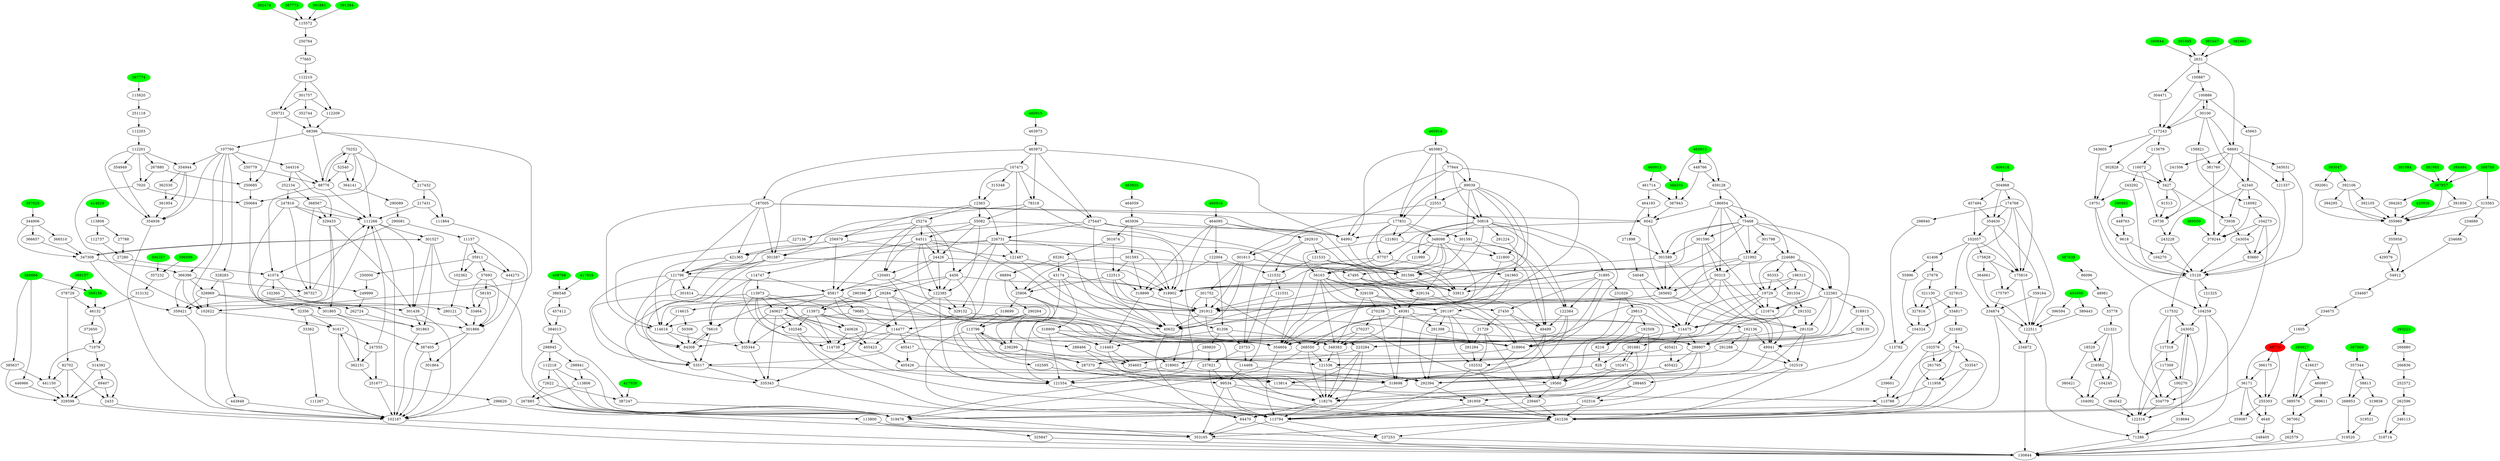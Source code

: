 digraph G  {
    417920 [color=green, style=filled];
392462 [color=green, style=filled];
387857 [color=green, style=filled];
406418 [color=green, style=filled];
389500 [color=green, style=filled];
392474 [color=green, style=filled];
387869 [color=green, style=filled];
389156 [color=green, style=filled];
389157 [color=green, style=filled];
389927 [color=green, style=filled];
409768 [color=green, style=filled];
391984 [color=green, style=filled];
391985 [color=green, style=filled];
394484 [color=green, style=filled];
388666 [color=green, style=filled];
390844 [color=green, style=filled];
387773 [color=green, style=filled];
387774 [color=green, style=filled];
463935 [color=green, style=filled];
396098 [color=green, style=filled];
368709 [color=green, style=filled];
391881 [color=green, style=filled];
391885 [color=green, style=filled];
393047 [color=green, style=filled];
391384 [color=green, style=filled];
404900 [color=green, style=filled];
394357 [color=green, style=filled];
391647 [color=green, style=filled];
390882 [color=green, style=filled];
293223 [color=green, style=filled];
388201 [color=green, style=filled];
49770 [color=red, style=filled];
387820 [color=green, style=filled];
460912 [color=green, style=filled];
460913 [color=green, style=filled];
460914 [color=green, style=filled];
460915 [color=green, style=filled];
460916 [color=green, style=filled];
420926 [color=green, style=filled];
414629 [color=green, style=filled];
417916 [color=green, style=filled];
387838 [color=green, style=filled];
417920 -> 387247;
392462 -> 2631;
387857 -> 355960;
387857 -> 391856;
387857 -> 394263;
406418 -> 304968;
417916 -> 386548;
394263 -> 355960;
392474 -> 115572;
387869 -> 357344;
115572 -> 250764;
250764 -> 77665;
391984 -> 387857;
389156 -> 46132;
404900 -> 396594;
404900 -> 389443;
389157 -> 378729;
389157 -> 389156;
414629 -> 113808;
113808 -> 112737;
113808 -> 27788;
27788 -> 27280;
27280 -> 41074;
389927 -> 389576;
389927 -> 416637;
391856 -> 355960;
112737 -> 27280;
409768 -> 386548;
391985 -> 387857;
41074 -> 102360;
41074 -> 33464;
41074 -> 301866;
41074 -> 249999;
249999 -> 262724;
102360 -> 280121;
301866 -> 301864;
301866 -> 387405;
460916 -> 464095;
301864 -> 102167;
102167 -> 130844;
420926 -> 355960;
387247 -> 353165;
353165 -> 130844;
304968 -> 175816;
304968 -> 174768;
304968 -> 457494;
304968 -> 354630;
457494 -> 102057;
457494 -> 354630;
102057 -> 175816;
102057 -> 175828;
102057 -> 41406;
102057 -> 327815;
327815 -> 327816;
327815 -> 334817;
327816 -> 104324;
104324 -> 113782;
77665 -> 112210;
174768 -> 175816;
174768 -> 234874;
174768 -> 298940;
174768 -> 354630;
174768 -> 122511;
122511 -> 234872;
122511 -> 71286;
298940 -> 113782;
71286 -> 130844;
175816 -> 175797;
175816 -> 122511;
396594 -> 122511;
46132 -> 372650;
46132 -> 71079;
71079 -> 314392;
71079 -> 441150;
314392 -> 2433;
314392 -> 329598;
314392 -> 69407;
2433 -> 102167;
329598 -> 130844;
69407 -> 2433;
69407 -> 329598;
372650 -> 71079;
441150 -> 329598;
175797 -> 234874;
33464 -> 301866;
280121 -> 301866;
386548 -> 457412;
386548 -> 384013;
384013 -> 298945;
384013 -> 387247;
457412 -> 384013;
387774 -> 115820;
387820 -> 344906;
388666 -> 389156;
388666 -> 385637;
388666 -> 446966;
113782 -> 241236;
391647 -> 2631;
390844 -> 2631;
387773 -> 115572;
41406 -> 55996;
41406 -> 27678;
27678 -> 327816;
27678 -> 321130;
55996 -> 104324;
463935 -> 464059;
464059 -> 463936;
463936 -> 301593;
463936 -> 301674;
463936 -> 64991;
301593 -> 122513;
301593 -> 301586;
301593 -> 318899;
301593 -> 25806;
122513 -> 291912;
122513 -> 40632;
122513 -> 318899;
122513 -> 25806;
301586 -> 291912;
301586 -> 33913;
301674 -> 122513;
301674 -> 65261;
291912 -> 40632;
291912 -> 118276;
118276 -> 113794;
118276 -> 64470;
113794 -> 237253;
113794 -> 353165;
368709 -> 387857;
368709 -> 315563;
315563 -> 355960;
315563 -> 234689;
298945 -> 112218;
298945 -> 319476;
298945 -> 298941;
318899 -> 291912;
318899 -> 114463;
114463 -> 354603;
114463 -> 118276;
354603 -> 113814;
113814 -> 291959;
378729 -> 46132;
378729 -> 82702;
82702 -> 2433;
82702 -> 441150;
82702 -> 329598;
40632 -> 64470;
319476 -> 325847;
325847 -> 130844;
464095 -> 318899;
464095 -> 122004;
464095 -> 81206;
464095 -> 292910;
464095 -> 64991;
122004 -> 318899;
122004 -> 121532;
122004 -> 81206;
292910 -> 23753;
292910 -> 301586;
292910 -> 121532;
292910 -> 121533;
81206 -> 23753;
81206 -> 348383;
81206 -> 289820;
81206 -> 114463;
289820 -> 354603;
289820 -> 237621;
237621 -> 113794;
237621 -> 99534;
391881 -> 115572;
33913 -> 40632;
64991 -> 33913;
121532 -> 23753;
121532 -> 121531;
121531 -> 291912;
121531 -> 114469;
114469 -> 318698;
114469 -> 99534;
416637 -> 389576;
416637 -> 460987;
460987 -> 389576;
460987 -> 389611;
298941 -> 319476;
298941 -> 113806;
113806 -> 319476;
113806 -> 267885;
65261 -> 68894;
65261 -> 43174;
65261 -> 318902;
68894 -> 290264;
68894 -> 25806;
391384 -> 115572;
43174 -> 318904;
43174 -> 121554;
43174 -> 318909;
43174 -> 25806;
43174 -> 318902;
267885 -> 113800;
267885 -> 319476;
267885 -> 353165;
113800 -> 237253;
113800 -> 353165;
318902 -> 318903;
318903 -> 121554;
318903 -> 118276;
318904 -> 318698;
318904 -> 318903;
318909 -> 318904;
318909 -> 121554;
318909 -> 318903;
318909 -> 114463;
121533 -> 33913;
121533 -> 301586;
121533 -> 121532;
234689 -> 234688;
234688 -> 54912;
54912 -> 234687;
234687 -> 234675;
234675 -> 11605;
396098 -> 357232;
460912 -> 459128;
460912 -> 388201;
460912 -> 448766;
387838 -> 86096;
355960 -> 355958;
446966 -> 329598;
389443 -> 122511;
262724 -> 301863;
301863 -> 102167;
237253 -> 130844;
354630 -> 175816;
354630 -> 102057;
354630 -> 359164;
389500 -> 379244;
115820 -> 251118;
2631 -> 304471;
2631 -> 68691;
2631 -> 100887;
393047 -> 392106;
393047 -> 392061;
100887 -> 117243;
100887 -> 100886;
100886 -> 117243;
100886 -> 30100;
100886 -> 45663;
30100 -> 68691;
30100 -> 117243;
30100 -> 42340;
30100 -> 158821;
30100 -> 100886;
392061 -> 355960;
392106 -> 355960;
392106 -> 392105;
392106 -> 394295;
392105 -> 355960;
394295 -> 355960;
348383 -> 121536;
348383 -> 118276;
121536 -> 292394;
121536 -> 118276;
292394 -> 291959;
389576 -> 367062;
367062 -> 262579;
262579 -> 130844;
23753 -> 114469;
23753 -> 237621;
344906 -> 366657;
344906 -> 347308;
344906 -> 366510;
347308 -> 366386;
347308 -> 359421;
347308 -> 301527;
301527 -> 319476;
301527 -> 347308;
301527 -> 301438;
301527 -> 301863;
359421 -> 102167;
301438 -> 102167;
301438 -> 301863;
366510 -> 347308;
366386 -> 328969;
366386 -> 359421;
366386 -> 102622;
366386 -> 367327;
328969 -> 102622;
328969 -> 301865;
328969 -> 359421;
328969 -> 301438;
301865 -> 387405;
301865 -> 301863;
367327 -> 111266;
367327 -> 359421;
111266 -> 301527;
111266 -> 301438;
111266 -> 102167;
366657 -> 347308;
391885 -> 2631;
387405 -> 301864;
387405 -> 102167;
25806 -> 318699;
25806 -> 223284;
25806 -> 238299;
25806 -> 114463;
389611 -> 367062;
223284 -> 287370;
223284 -> 118276;
223284 -> 113814;
223284 -> 64470;
287370 -> 241236;
287370 -> 113814;
99534 -> 241236;
99534 -> 113794;
99534 -> 113788;
99534 -> 353165;
359164 -> 234874;
359164 -> 122511;
86096 -> 48981;
234872 -> 130844;
112210 -> 250721;
112210 -> 301757;
112210 -> 112209;
301757 -> 352744;
301757 -> 250721;
301757 -> 112209;
334817 -> 321682;
334817 -> 104324;
321682 -> 102576;
321682 -> 744;
460913 -> 388201;
460913 -> 461714;
461714 -> 464193;
461714 -> 387943;
318699 -> 318698;
318699 -> 113796;
113796 -> 287370;
113796 -> 238299;
113796 -> 113794;
113796 -> 102595;
102576 -> 261795;
102576 -> 111958;
111958 -> 241236;
111958 -> 113788;
261795 -> 241236;
464193 -> 6042;
464193 -> 271898;
6042 -> 265692;
6042 -> 301589;
6042 -> 64991;
301589 -> 301586;
301589 -> 265692;
301589 -> 49941;
49941 -> 318698;
49941 -> 102519;
271898 -> 54048;
271898 -> 301589;
54048 -> 192136;
54048 -> 265692;
192136 -> 291288;
192136 -> 223284;
192136 -> 49941;
192136 -> 113814;
291288 -> 287370;
291288 -> 102519;
102595 -> 99534;
102519 -> 113794;
102519 -> 241236;
112209 -> 68396;
68396 -> 88776;
68396 -> 107760;
68396 -> 250684;
68396 -> 102622;
357232 -> 313132;
313132 -> 46132;
250684 -> 262724;
88776 -> 111266;
88776 -> 70252;
88776 -> 41074;
379244 -> 117532;
117532 -> 334779;
117532 -> 243052;
117532 -> 117318;
70252 -> 217432;
70252 -> 88776;
70252 -> 111266;
70252 -> 52540;
70252 -> 364141;
217432 -> 111864;
217432 -> 217431;
217431 -> 111864;
217431 -> 111266;
334779 -> 122316;
52540 -> 88776;
52540 -> 364141;
117318 -> 122316;
117318 -> 117309;
117309 -> 122316;
117309 -> 100270;
100270 -> 334779;
100270 -> 243052;
100270 -> 318694;
122316 -> 71286;
111864 -> 102167;
121554 -> 64470;
68691 -> 381760;
68691 -> 121337;
68691 -> 241506;
68691 -> 19738;
68691 -> 345031;
19738 -> 243228;
121337 -> 15120;
15120 -> 104259;
15120 -> 334779;
15120 -> 121325;
364141 -> 290089;
243228 -> 15120;
243228 -> 104270;
290089 -> 290081;
290081 -> 41074;
290081 -> 11157;
11157 -> 444273;
11157 -> 102362;
11157 -> 35911;
744 -> 241236;
744 -> 261795;
744 -> 113788;
744 -> 111958;
744 -> 333547;
102362 -> 280121;
333547 -> 241236;
333547 -> 111958;
345031 -> 15120;
345031 -> 121337;
381760 -> 379244;
104259 -> 334779;
104259 -> 243052;
104259 -> 71286;
35911 -> 250000;
35911 -> 444273;
35911 -> 102362;
35911 -> 57693;
250000 -> 249999;
390882 -> 9618;
390882 -> 448763;
9618 -> 15120;
9618 -> 104270;
104270 -> 15120;
241236 -> 237253;
241236 -> 353165;
175828 -> 175816;
175828 -> 175797;
175828 -> 364661;
394357 -> 357232;
48981 -> 33778;
460914 -> 463983;
385637 -> 441150;
385637 -> 329598;
11605 -> 49770;
321130 -> 327816;
321130 -> 239601;
321130 -> 334817;
444273 -> 301866;
64470 -> 130844;
64470 -> 353165;
304471 -> 117243;
290264 -> 288466;
290264 -> 238299;
290264 -> 113796;
288466 -> 354603;
288466 -> 113814;
112218 -> 319476;
112218 -> 72622;
112218 -> 113806;
72622 -> 267885;
72622 -> 387247;
238299 -> 287370;
238299 -> 354603;
238299 -> 113796;
265692 -> 291912;
265692 -> 40632;
265692 -> 49941;
57693 -> 33464;
57693 -> 58193;
57693 -> 301866;
58193 -> 33464;
58193 -> 301866;
102622 -> 91617;
102622 -> 111266;
250721 -> 68396;
250721 -> 250685;
250685 -> 250684;
45663 -> 42340;
357344 -> 268953;
357344 -> 58813;
268953 -> 319520;
319520 -> 130844;
58813 -> 268953;
58813 -> 319838;
319838 -> 319521;
319521 -> 319520;
91617 -> 247555;
91617 -> 102167;
247555 -> 111266;
247555 -> 251677;
247555 -> 362151;
251677 -> 298620;
251677 -> 102167;
113788 -> 241236;
362151 -> 91617;
362151 -> 251677;
241506 -> 3427;
448763 -> 9618;
3427 -> 91513;
3427 -> 73938;
3427 -> 19738;
73938 -> 379244;
73938 -> 243054;
251118 -> 112203;
112203 -> 112201;
112201 -> 267880;
112201 -> 354936;
112201 -> 354944;
112201 -> 7020;
112201 -> 354949;
354944 -> 354936;
354944 -> 362530;
354944 -> 361954;
354949 -> 354936;
7020 -> 250684;
7020 -> 102622;
267880 -> 7020;
267880 -> 250685;
362530 -> 361954;
354936 -> 102167;
361954 -> 354936;
42340 -> 243228;
42340 -> 73938;
42340 -> 83660;
42340 -> 116092;
298620 -> 319476;
298620 -> 102167;
83660 -> 15120;
158821 -> 381760;
158821 -> 116092;
318694 -> 71286;
387943 -> 6042;
293223 -> 266880;
266880 -> 266836;
266836 -> 252572;
252572 -> 262596;
262596 -> 246113;
262596 -> 318714;
234874 -> 234872;
234874 -> 319476;
234874 -> 122511;
246113 -> 318714;
352744 -> 68396;
388201 -> 387943;
318698 -> 118276;
49770 -> 366175;
49770 -> 36171;
49770 -> 255303;
255303 -> 4648;
255303 -> 359087;
4648 -> 248405;
359087 -> 130844;
364661 -> 122511;
36171 -> 4648;
36171 -> 359087;
36171 -> 319476;
36171 -> 255303;
243052 -> 122316;
243052 -> 117318;
243052 -> 100270;
121325 -> 104259;
243054 -> 15120;
243054 -> 83660;
463983 -> 77944;
463983 -> 22553;
463983 -> 64991;
463983 -> 177831;
463983 -> 89039;
459128 -> 186954;
459128 -> 75468;
177831 -> 348098;
177831 -> 121801;
177831 -> 57707;
177831 -> 301613;
177831 -> 301591;
177831 -> 33913;
301591 -> 121800;
301591 -> 301586;
301591 -> 49499;
22553 -> 121801;
22553 -> 50818;
22553 -> 301613;
50818 -> 348098;
50818 -> 121990;
50818 -> 57707;
50818 -> 122384;
50818 -> 291224;
50818 -> 318902;
50818 -> 31895;
50818 -> 318904;
121990 -> 56163;
122384 -> 318904;
122384 -> 121554;
122384 -> 49499;
31895 -> 318904;
31895 -> 122384;
31895 -> 27450;
31895 -> 231029;
31895 -> 318902;
291224 -> 241965;
301613 -> 301752;
301613 -> 291912;
301613 -> 40632;
301613 -> 329134;
301613 -> 47495;
47495 -> 318904;
47495 -> 49381;
47495 -> 329134;
241965 -> 354604;
241965 -> 291197;
354604 -> 113794;
329134 -> 318904;
329134 -> 49381;
301752 -> 291912;
301752 -> 319476;
301752 -> 268550;
268550 -> 121536;
268550 -> 319476;
268550 -> 118276;
27450 -> 19560;
27450 -> 21729;
27450 -> 49499;
348098 -> 56163;
348098 -> 121990;
348098 -> 47495;
348098 -> 354604;
348098 -> 329134;
348098 -> 122384;
348098 -> 318902;
121800 -> 291912;
121800 -> 49499;
121801 -> 121800;
121801 -> 56163;
186954 -> 121992;
186954 -> 50315;
186954 -> 75468;
186954 -> 224680;
186954 -> 301590;
186954 -> 6042;
121992 -> 291912;
121992 -> 19729;
121992 -> 50315;
121992 -> 265692;
50315 -> 291328;
50315 -> 121674;
50315 -> 114475;
50315 -> 265692;
50315 -> 348383;
291328 -> 292394;
291328 -> 288807;
291328 -> 102519;
19729 -> 291332;
19729 -> 121674;
19729 -> 114475;
19729 -> 354604;
19729 -> 348383;
291332 -> 291328;
291332 -> 354604;
291332 -> 288807;
301590 -> 291328;
301590 -> 121674;
301590 -> 50315;
301590 -> 301589;
288807 -> 288465;
288807 -> 292394;
288807 -> 405422;
224680 -> 95333;
224680 -> 121674;
224680 -> 122383;
224680 -> 19729;
224680 -> 318902;
224680 -> 196313;
122383 -> 291328;
122383 -> 318913;
122383 -> 121674;
122383 -> 114475;
122383 -> 121554;
122383 -> 348383;
114475 -> 121536;
114475 -> 405421;
114475 -> 288807;
405421 -> 121536;
405421 -> 405422;
405422 -> 292394;
366175 -> 36171;
366175 -> 255303;
318913 -> 318904;
318913 -> 329130;
318913 -> 49941;
329130 -> 318904;
329130 -> 49941;
121674 -> 114475;
121674 -> 49941;
75468 -> 301590;
75468 -> 301798;
75468 -> 121992;
75468 -> 122383;
75468 -> 301589;
75468 -> 318902;
75468 -> 318904;
75468 -> 33913;
89039 -> 50818;
89039 -> 177831;
89039 -> 121800;
89039 -> 301586;
89039 -> 22553;
89039 -> 301591;
89039 -> 33913;
288465 -> 102516;
288465 -> 291959;
394484 -> 387857;
248405 -> 130844;
196313 -> 19729;
196313 -> 291334;
196313 -> 318902;
196313 -> 122383;
291334 -> 291332;
49499 -> 318698;
49499 -> 102532;
102532 -> 113794;
102532 -> 241236;
95333 -> 19729;
95333 -> 291334;
21729 -> 102532;
21729 -> 239467;
21729 -> 291284;
57707 -> 56163;
57707 -> 354604;
57707 -> 241965;
56163 -> 49381;
56163 -> 329159;
56163 -> 114475;
56163 -> 354604;
56163 -> 49499;
56163 -> 291197;
56163 -> 348383;
49381 -> 318698;
49381 -> 114475;
49381 -> 291398;
49381 -> 268550;
49381 -> 348383;
291398 -> 292394;
291398 -> 288807;
301798 -> 224680;
301798 -> 121992;
329159 -> 27450;
329159 -> 114475;
329159 -> 270238;
329159 -> 348383;
19560 -> 239467;
19560 -> 118276;
270238 -> 318698;
270238 -> 114475;
270238 -> 270237;
239467 -> 113794;
239467 -> 241236;
270237 -> 19560;
270237 -> 268550;
270237 -> 348383;
107760 -> 354944;
107760 -> 250779;
107760 -> 366386;
107760 -> 354936;
107760 -> 328283;
107760 -> 344316;
107760 -> 102622;
328283 -> 443848;
328283 -> 328969;
102516 -> 113794;
102516 -> 241236;
250779 -> 88776;
250779 -> 250685;
443848 -> 102167;
116092 -> 104273;
116092 -> 379244;
239601 -> 113788;
104273 -> 379244;
104273 -> 83660;
104273 -> 319476;
104273 -> 243054;
33778 -> 121321;
121321 -> 18529;
121321 -> 104245;
121321 -> 216502;
18529 -> 380421;
18529 -> 216502;
380421 -> 104092;
216502 -> 104092;
216502 -> 104245;
216502 -> 364542;
104092 -> 122316;
364542 -> 122316;
460915 -> 463973;
463973 -> 463972;
463972 -> 275447;
463972 -> 64991;
463972 -> 187005;
463972 -> 78318;
463972 -> 107471;
291959 -> 113794;
291959 -> 241236;
231029 -> 19560;
231029 -> 29813;
78318 -> 33913;
78318 -> 55082;
78318 -> 301587;
55082 -> 122385;
55082 -> 24426;
55082 -> 256979;
55082 -> 318902;
55082 -> 64511;
29813 -> 19560;
29813 -> 301681;
29813 -> 192509;
29813 -> 8216;
448766 -> 459128;
448766 -> 387943;
77944 -> 40632;
77944 -> 50818;
77944 -> 64991;
77944 -> 177831;
77944 -> 89039;
117243 -> 302828;
117243 -> 343605;
117243 -> 113679;
64511 -> 24426;
64511 -> 120491;
64511 -> 329132;
64511 -> 122385;
64511 -> 318902;
64511 -> 318904;
64511 -> 114747;
113679 -> 116072;
113679 -> 3427;
122385 -> 329132;
122385 -> 121554;
122385 -> 84308;
301587 -> 84308;
301587 -> 301586;
301587 -> 121796;
301587 -> 53517;
301587 -> 301614;
53517 -> 318698;
53517 -> 335343;
8216 -> 828;
192509 -> 8216;
192509 -> 301681;
192509 -> 319476;
120491 -> 122385;
120491 -> 121554;
120491 -> 85817;
329132 -> 318904;
329132 -> 53517;
301614 -> 291912;
301614 -> 53517;
343605 -> 19751;
19751 -> 15120;
19751 -> 104259;
84308 -> 76610;
84308 -> 53517;
76610 -> 84308;
76610 -> 53517;
187005 -> 121796;
187005 -> 301587;
187005 -> 421365;
187005 -> 114616;
187005 -> 6042;
187005 -> 64991;
114747 -> 85817;
114747 -> 76610;
114747 -> 354604;
114747 -> 113973;
121796 -> 40632;
121796 -> 291912;
121796 -> 84308;
121796 -> 53517;
121796 -> 301614;
116072 -> 19738;
116072 -> 3427;
116072 -> 243292;
113973 -> 114738;
113973 -> 354604;
113973 -> 102546;
113973 -> 335343;
113973 -> 335344;
113973 -> 240626;
113973 -> 240627;
102546 -> 113794;
102546 -> 241236;
114738 -> 292394;
104245 -> 104092;
243292 -> 15120;
243292 -> 19751;
240627 -> 102546;
240627 -> 114738;
240627 -> 405423;
240627 -> 335344;
240627 -> 240626;
240627 -> 335343;
107471 -> 12363;
107471 -> 78318;
107471 -> 121487;
107471 -> 301587;
107471 -> 315348;
107471 -> 275447;
121487 -> 40632;
121487 -> 291912;
121487 -> 114477;
114477 -> 121536;
114477 -> 405417;
114477 -> 114738;
114477 -> 405423;
405417 -> 121536;
405417 -> 405426;
405423 -> 405426;
275447 -> 40632;
275447 -> 33913;
275447 -> 301586;
275447 -> 226731;
275447 -> 301587;
12363 -> 55082;
12363 -> 25274;
12363 -> 256979;
12363 -> 226731;
291284 -> 102532;
828 -> 318698;
828 -> 102516;
24426 -> 122385;
24426 -> 120491;
24426 -> 318902;
24426 -> 85817;
226731 -> 121796;
226731 -> 4456;
226731 -> 329132;
226731 -> 121487;
226731 -> 421365;
226731 -> 318902;
226731 -> 40632;
4456 -> 122385;
4456 -> 121554;
4456 -> 29284;
4456 -> 290398;
4456 -> 318902;
29284 -> 76610;
29284 -> 354604;
29284 -> 114477;
29284 -> 113972;
29284 -> 114615;
29284 -> 348383;
318714 -> 130844;
290398 -> 113972;
302828 -> 3427;
302828 -> 19751;
85817 -> 76610;
85817 -> 79685;
85817 -> 114477;
85817 -> 240627;
85817 -> 114616;
85817 -> 348383;
79685 -> 114616;
79685 -> 114477;
79685 -> 348383;
405426 -> 292394;
335343 -> 113794;
335344 -> 335343;
301681 -> 118276;
301681 -> 828;
301681 -> 102471;
102471 -> 19560;
102471 -> 301681;
102471 -> 118276;
240626 -> 114738;
240626 -> 354604;
240626 -> 405423;
256979 -> 85817;
256979 -> 121796;
256979 -> 421365;
256979 -> 121487;
315348 -> 12363;
113972 -> 114738;
113972 -> 354604;
113972 -> 102546;
113972 -> 335343;
113972 -> 335344;
113972 -> 240626;
421365 -> 114616;
421365 -> 121796;
355958 -> 54912;
355958 -> 429576;
429576 -> 54912;
114615 -> 114616;
114615 -> 50308;
50308 -> 84308;
114616 -> 335344;
114616 -> 84308;
91513 -> 19738;
25274 -> 227136;
25274 -> 4456;
25274 -> 24426;
25274 -> 120491;
25274 -> 85817;
25274 -> 64511;
227136 -> 114616;
344316 -> 88776;
344316 -> 329433;
344316 -> 252134;
329433 -> 301865;
329433 -> 359421;
329433 -> 301438;
291197 -> 102532;
291197 -> 291398;
291197 -> 288807;
291197 -> 292394;
291197 -> 354604;
291197 -> 291284;
252134 -> 247816;
252134 -> 368567;
247816 -> 329433;
247816 -> 111266;
247816 -> 32356;
247816 -> 367327;
32356 -> 91617;
32356 -> 33362;
32356 -> 362151;
33362 -> 111267;
111267 -> 102167;
368567 -> 329433;
368567 -> 111266;
368567 -> 367327;
}
